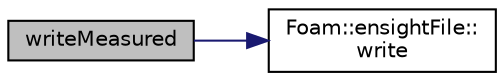 digraph "writeMeasured"
{
  bgcolor="transparent";
  edge [fontname="Helvetica",fontsize="10",labelfontname="Helvetica",labelfontsize="10"];
  node [fontname="Helvetica",fontsize="10",shape=record];
  rankdir="LR";
  Node1 [label="writeMeasured",height=0.2,width=0.4,color="black", fillcolor="grey75", style="filled" fontcolor="black"];
  Node1 -> Node2 [color="midnightblue",fontsize="10",style="solid",fontname="Helvetica"];
  Node2 [label="Foam::ensightFile::\lwrite",height=0.2,width=0.4,color="black",URL="$classFoam_1_1ensightFile.html#a585eddd24704fabf8fb2b6f1da342813",tooltip="Binary write. "];
}
